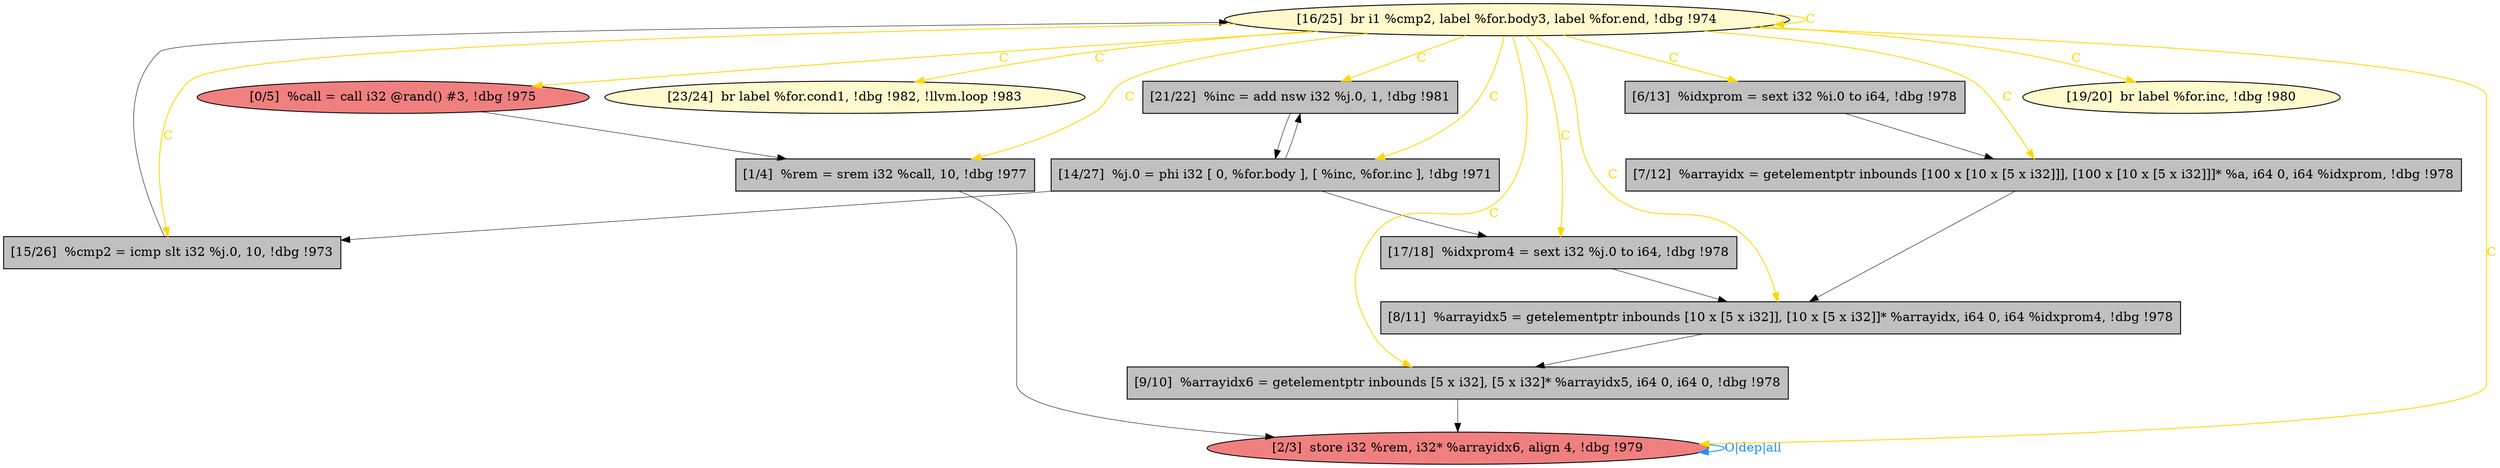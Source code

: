 
digraph G {


node329 [fillcolor=grey,label="[9/10]  %arrayidx6 = getelementptr inbounds [5 x i32], [5 x i32]* %arrayidx5, i64 0, i64 0, !dbg !978",shape=rectangle,style=filled ]
node327 [fillcolor=lemonchiffon,label="[23/24]  br label %for.cond1, !dbg !982, !llvm.loop !983",shape=ellipse,style=filled ]
node326 [fillcolor=grey,label="[15/26]  %cmp2 = icmp slt i32 %j.0, 10, !dbg !973",shape=rectangle,style=filled ]
node330 [fillcolor=grey,label="[17/18]  %idxprom4 = sext i32 %j.0 to i64, !dbg !978",shape=rectangle,style=filled ]
node325 [fillcolor=grey,label="[21/22]  %inc = add nsw i32 %j.0, 1, !dbg !981",shape=rectangle,style=filled ]
node331 [fillcolor=grey,label="[7/12]  %arrayidx = getelementptr inbounds [100 x [10 x [5 x i32]]], [100 x [10 x [5 x i32]]]* %a, i64 0, i64 %idxprom, !dbg !978",shape=rectangle,style=filled ]
node319 [fillcolor=lightcoral,label="[0/5]  %call = call i32 @rand() #3, !dbg !975",shape=ellipse,style=filled ]
node332 [fillcolor=grey,label="[8/11]  %arrayidx5 = getelementptr inbounds [10 x [5 x i32]], [10 x [5 x i32]]* %arrayidx, i64 0, i64 %idxprom4, !dbg !978",shape=rectangle,style=filled ]
node321 [fillcolor=grey,label="[1/4]  %rem = srem i32 %call, 10, !dbg !977",shape=rectangle,style=filled ]
node328 [fillcolor=lightcoral,label="[2/3]  store i32 %rem, i32* %arrayidx6, align 4, !dbg !979",shape=ellipse,style=filled ]
node320 [fillcolor=grey,label="[6/13]  %idxprom = sext i32 %i.0 to i64, !dbg !978",shape=rectangle,style=filled ]
node323 [fillcolor=lemonchiffon,label="[19/20]  br label %for.inc, !dbg !980",shape=ellipse,style=filled ]
node322 [fillcolor=grey,label="[14/27]  %j.0 = phi i32 [ 0, %for.body ], [ %inc, %for.inc ], !dbg !971",shape=rectangle,style=filled ]
node324 [fillcolor=lemonchiffon,label="[16/25]  br i1 %cmp2, label %for.body3, label %for.end, !dbg !974",shape=ellipse,style=filled ]

node325->node322 [style=solid,color=black,label="",penwidth=0.5,fontcolor=black ]
node322->node325 [style=solid,color=black,label="",penwidth=0.5,fontcolor=black ]
node320->node331 [style=solid,color=black,label="",penwidth=0.5,fontcolor=black ]
node319->node321 [style=solid,color=black,label="",penwidth=0.5,fontcolor=black ]
node326->node324 [style=solid,color=black,label="",penwidth=0.5,fontcolor=black ]
node328->node328 [style=solid,color=dodgerblue,label="O|dep|all",penwidth=1.0,fontcolor=dodgerblue ]
node324->node328 [style=solid,color=gold,label="C",penwidth=1.0,fontcolor=gold ]
node324->node319 [style=solid,color=gold,label="C",penwidth=1.0,fontcolor=gold ]
node324->node331 [style=solid,color=gold,label="C",penwidth=1.0,fontcolor=gold ]
node324->node329 [style=solid,color=gold,label="C",penwidth=1.0,fontcolor=gold ]
node324->node325 [style=solid,color=gold,label="C",penwidth=1.0,fontcolor=gold ]
node324->node332 [style=solid,color=gold,label="C",penwidth=1.0,fontcolor=gold ]
node332->node329 [style=solid,color=black,label="",penwidth=0.5,fontcolor=black ]
node324->node324 [style=solid,color=gold,label="C",penwidth=1.0,fontcolor=gold ]
node324->node321 [style=solid,color=gold,label="C",penwidth=1.0,fontcolor=gold ]
node331->node332 [style=solid,color=black,label="",penwidth=0.5,fontcolor=black ]
node324->node322 [style=solid,color=gold,label="C",penwidth=1.0,fontcolor=gold ]
node322->node326 [style=solid,color=black,label="",penwidth=0.5,fontcolor=black ]
node322->node330 [style=solid,color=black,label="",penwidth=0.5,fontcolor=black ]
node330->node332 [style=solid,color=black,label="",penwidth=0.5,fontcolor=black ]
node324->node320 [style=solid,color=gold,label="C",penwidth=1.0,fontcolor=gold ]
node324->node327 [style=solid,color=gold,label="C",penwidth=1.0,fontcolor=gold ]
node329->node328 [style=solid,color=black,label="",penwidth=0.5,fontcolor=black ]
node321->node328 [style=solid,color=black,label="",penwidth=0.5,fontcolor=black ]
node324->node330 [style=solid,color=gold,label="C",penwidth=1.0,fontcolor=gold ]
node324->node326 [style=solid,color=gold,label="C",penwidth=1.0,fontcolor=gold ]
node324->node323 [style=solid,color=gold,label="C",penwidth=1.0,fontcolor=gold ]


}
